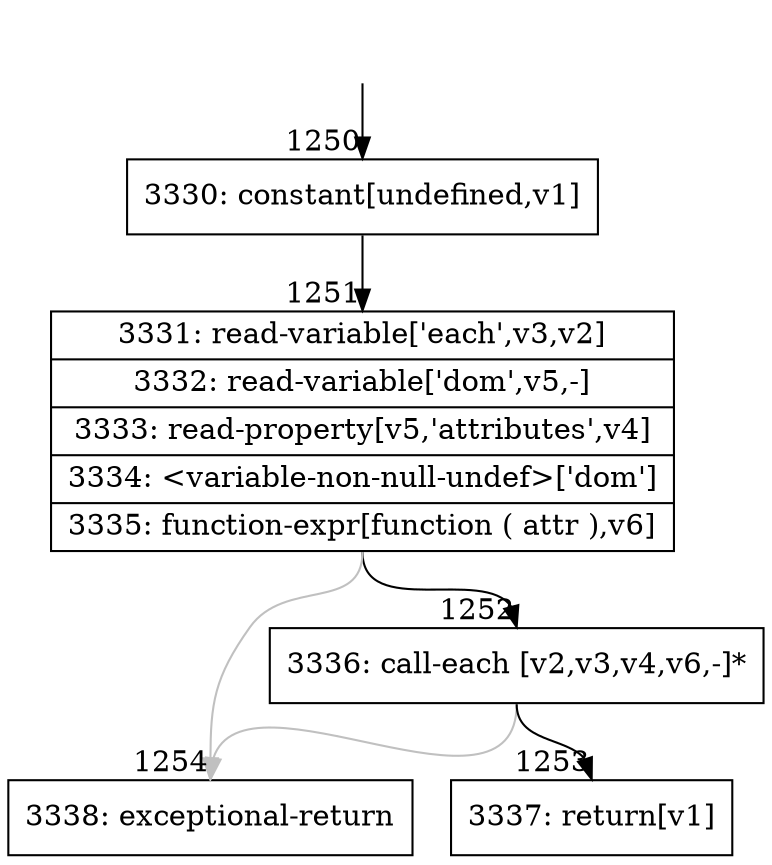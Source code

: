 digraph {
rankdir="TD"
BB_entry94[shape=none,label=""];
BB_entry94 -> BB1250 [tailport=s, headport=n, headlabel="    1250"]
BB1250 [shape=record label="{3330: constant[undefined,v1]}" ] 
BB1250 -> BB1251 [tailport=s, headport=n, headlabel="      1251"]
BB1251 [shape=record label="{3331: read-variable['each',v3,v2]|3332: read-variable['dom',v5,-]|3333: read-property[v5,'attributes',v4]|3334: \<variable-non-null-undef\>['dom']|3335: function-expr[function ( attr ),v6]}" ] 
BB1251 -> BB1252 [tailport=s, headport=n, headlabel="      1252"]
BB1251 -> BB1254 [tailport=s, headport=n, color=gray, headlabel="      1254"]
BB1252 [shape=record label="{3336: call-each [v2,v3,v4,v6,-]*}" ] 
BB1252 -> BB1253 [tailport=s, headport=n, headlabel="      1253"]
BB1252 -> BB1254 [tailport=s, headport=n, color=gray]
BB1253 [shape=record label="{3337: return[v1]}" ] 
BB1254 [shape=record label="{3338: exceptional-return}" ] 
//#$~ 1068
}
